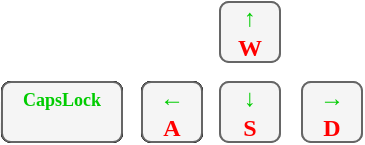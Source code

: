 <mxfile version="20.5.1" type="device"><diagram id="V2VcryqKYl73oQOOTSxN" name="ページ1"><mxGraphModel dx="323" dy="193" grid="1" gridSize="10" guides="1" tooltips="1" connect="1" arrows="1" fold="1" page="1" pageScale="1" pageWidth="827" pageHeight="1169" math="0" shadow="0"><root><mxCell id="0"/><mxCell id="1" parent="0"/><mxCell id="Pg_wY6UXgu43MjLcYOzf-1" value="&lt;b style=&quot;&quot;&gt;&lt;font style=&quot;font-size: 12px;&quot; face=&quot;Lucida Console&quot;&gt;&lt;font color=&quot;#00cc00&quot;&gt;←&lt;/font&gt;&lt;br&gt;&lt;font color=&quot;#ff0000&quot;&gt;A&lt;/font&gt;&lt;br&gt;&lt;/font&gt;&lt;/b&gt;" style="rounded=1;whiteSpace=wrap;html=1;" vertex="1" parent="1"><mxGeometry x="360" y="410" width="30" height="30" as="geometry"/></mxCell><mxCell id="Pg_wY6UXgu43MjLcYOzf-2" value="&lt;b style=&quot;&quot;&gt;&lt;font style=&quot;font-size: 12px;&quot; face=&quot;Lucida Console&quot;&gt;&lt;font color=&quot;#00cc00&quot;&gt;↓&lt;/font&gt;&lt;br&gt;&lt;font color=&quot;#ff0000&quot;&gt;S&lt;/font&gt;&lt;br&gt;&lt;/font&gt;&lt;/b&gt;" style="rounded=1;whiteSpace=wrap;html=1;fillColor=#f5f5f5;fontColor=#333333;strokeColor=#666666;" vertex="1" parent="1"><mxGeometry x="399" y="410" width="30" height="30" as="geometry"/></mxCell><mxCell id="Pg_wY6UXgu43MjLcYOzf-3" value="&lt;b style=&quot;&quot;&gt;&lt;font style=&quot;font-size: 12px;&quot; face=&quot;Lucida Console&quot;&gt;&lt;font color=&quot;#00cc00&quot;&gt;↑&lt;/font&gt;&lt;br&gt;&lt;font color=&quot;#ff0000&quot;&gt;W&lt;/font&gt;&lt;/font&gt;&lt;/b&gt;" style="rounded=1;whiteSpace=wrap;html=1;fillColor=#f5f5f5;fontColor=#333333;strokeColor=#666666;" vertex="1" parent="1"><mxGeometry x="399" y="370" width="30" height="30" as="geometry"/></mxCell><mxCell id="Pg_wY6UXgu43MjLcYOzf-4" value="&lt;b style=&quot;&quot;&gt;&lt;font style=&quot;font-size: 12px;&quot; face=&quot;Lucida Console&quot;&gt;&lt;font color=&quot;#00cc00&quot;&gt;→&lt;/font&gt;&lt;br&gt;&lt;font color=&quot;#ff0000&quot;&gt;D&lt;/font&gt;&lt;/font&gt;&lt;/b&gt;" style="rounded=1;whiteSpace=wrap;html=1;fillColor=#f5f5f5;fontColor=#333333;strokeColor=#666666;" vertex="1" parent="1"><mxGeometry x="440" y="410" width="30" height="30" as="geometry"/></mxCell><mxCell id="Pg_wY6UXgu43MjLcYOzf-5" value="&lt;font face=&quot;Lucida Console&quot;&gt;&lt;b style=&quot;&quot;&gt;&lt;font color=&quot;#00cc00&quot;&gt;&lt;span style=&quot;font-size: 11px;&quot;&gt;&amp;nbsp;&lt;/span&gt;&lt;font style=&quot;font-size: 9px;&quot;&gt;CapsLock&lt;/font&gt;&lt;span style=&quot;font-size: 11px;&quot;&gt;&amp;nbsp;&lt;/span&gt;&lt;br&gt;&lt;/font&gt;&lt;br&gt;&lt;/b&gt;&lt;/font&gt;" style="rounded=1;whiteSpace=wrap;html=1;" vertex="1" parent="1"><mxGeometry x="290" y="410" width="60" height="30" as="geometry"/></mxCell><mxCell id="Pg_wY6UXgu43MjLcYOzf-6" value="&lt;font face=&quot;Lucida Console&quot;&gt;&lt;b style=&quot;&quot;&gt;&lt;font color=&quot;#00cc00&quot;&gt;&lt;span style=&quot;font-size: 11px;&quot;&gt;&amp;nbsp;&lt;/span&gt;&lt;font style=&quot;font-size: 9px;&quot;&gt;CapsLock&lt;/font&gt;&lt;span style=&quot;font-size: 11px;&quot;&gt;&amp;nbsp;&lt;/span&gt;&lt;br&gt;&lt;/font&gt;&lt;br&gt;&lt;/b&gt;&lt;/font&gt;" style="rounded=1;whiteSpace=wrap;html=1;" vertex="1" parent="1"><mxGeometry x="290" y="410" width="60" height="30" as="geometry"/></mxCell><mxCell id="Pg_wY6UXgu43MjLcYOzf-7" value="&lt;b style=&quot;&quot;&gt;&lt;font style=&quot;font-size: 12px;&quot; face=&quot;Lucida Console&quot;&gt;&lt;font color=&quot;#00cc00&quot;&gt;←&lt;/font&gt;&lt;br&gt;&lt;font color=&quot;#ff0000&quot;&gt;A&lt;/font&gt;&lt;br&gt;&lt;/font&gt;&lt;/b&gt;" style="rounded=1;whiteSpace=wrap;html=1;" vertex="1" parent="1"><mxGeometry x="360" y="410" width="30" height="30" as="geometry"/></mxCell><mxCell id="Pg_wY6UXgu43MjLcYOzf-8" value="&lt;font face=&quot;Lucida Console&quot;&gt;&lt;b style=&quot;&quot;&gt;&lt;font color=&quot;#00cc00&quot;&gt;&lt;span style=&quot;font-size: 11px;&quot;&gt;&amp;nbsp;&lt;/span&gt;&lt;font style=&quot;font-size: 9px;&quot;&gt;CapsLock&lt;/font&gt;&lt;span style=&quot;font-size: 11px;&quot;&gt;&amp;nbsp;&lt;/span&gt;&lt;br&gt;&lt;/font&gt;&lt;br&gt;&lt;/b&gt;&lt;/font&gt;" style="rounded=1;whiteSpace=wrap;html=1;fillColor=#f5f5f5;fontColor=#333333;strokeColor=#666666;" vertex="1" parent="1"><mxGeometry x="290" y="410" width="60" height="30" as="geometry"/></mxCell><mxCell id="Pg_wY6UXgu43MjLcYOzf-9" value="&lt;b style=&quot;&quot;&gt;&lt;font style=&quot;font-size: 12px;&quot; face=&quot;Lucida Console&quot;&gt;&lt;font color=&quot;#00cc00&quot;&gt;←&lt;/font&gt;&lt;br&gt;&lt;font color=&quot;#ff0000&quot;&gt;A&lt;/font&gt;&lt;br&gt;&lt;/font&gt;&lt;/b&gt;" style="rounded=1;whiteSpace=wrap;html=1;fillColor=#f5f5f5;fontColor=#333333;strokeColor=#666666;" vertex="1" parent="1"><mxGeometry x="360" y="410" width="30" height="30" as="geometry"/></mxCell><mxCell id="Pg_wY6UXgu43MjLcYOzf-10" value="&lt;b style=&quot;&quot;&gt;&lt;font style=&quot;font-size: 12px;&quot; face=&quot;Lucida Console&quot;&gt;&lt;font color=&quot;#00cc00&quot;&gt;←&lt;/font&gt;&lt;br&gt;&lt;font color=&quot;#ff0000&quot;&gt;A&lt;/font&gt;&lt;br&gt;&lt;/font&gt;&lt;/b&gt;" style="rounded=1;whiteSpace=wrap;html=1;" vertex="1" parent="1"><mxGeometry x="360" y="410" width="30" height="30" as="geometry"/></mxCell><mxCell id="Pg_wY6UXgu43MjLcYOzf-11" value="&lt;b style=&quot;&quot;&gt;&lt;font style=&quot;font-size: 12px;&quot; face=&quot;Lucida Console&quot;&gt;&lt;font color=&quot;#00cc00&quot;&gt;↓&lt;/font&gt;&lt;br&gt;&lt;font color=&quot;#ff0000&quot;&gt;S&lt;/font&gt;&lt;br&gt;&lt;/font&gt;&lt;/b&gt;" style="rounded=1;whiteSpace=wrap;html=1;fillColor=#f5f5f5;fontColor=#333333;strokeColor=#666666;" vertex="1" parent="1"><mxGeometry x="399" y="410" width="30" height="30" as="geometry"/></mxCell><mxCell id="Pg_wY6UXgu43MjLcYOzf-12" value="&lt;b style=&quot;&quot;&gt;&lt;font style=&quot;font-size: 12px;&quot; face=&quot;Lucida Console&quot;&gt;&lt;font color=&quot;#00cc00&quot;&gt;↑&lt;/font&gt;&lt;br&gt;&lt;font color=&quot;#ff0000&quot;&gt;W&lt;/font&gt;&lt;/font&gt;&lt;/b&gt;" style="rounded=1;whiteSpace=wrap;html=1;fillColor=#f5f5f5;fontColor=#333333;strokeColor=#666666;" vertex="1" parent="1"><mxGeometry x="399" y="370" width="30" height="30" as="geometry"/></mxCell><mxCell id="Pg_wY6UXgu43MjLcYOzf-13" value="&lt;b style=&quot;&quot;&gt;&lt;font style=&quot;font-size: 12px;&quot; face=&quot;Lucida Console&quot;&gt;&lt;font color=&quot;#00cc00&quot;&gt;→&lt;/font&gt;&lt;br&gt;&lt;font color=&quot;#ff0000&quot;&gt;D&lt;/font&gt;&lt;/font&gt;&lt;/b&gt;" style="rounded=1;whiteSpace=wrap;html=1;fillColor=#f5f5f5;fontColor=#333333;strokeColor=#666666;" vertex="1" parent="1"><mxGeometry x="440" y="410" width="30" height="30" as="geometry"/></mxCell><mxCell id="Pg_wY6UXgu43MjLcYOzf-14" value="&lt;font face=&quot;Lucida Console&quot;&gt;&lt;b style=&quot;&quot;&gt;&lt;font color=&quot;#00cc00&quot;&gt;&lt;span style=&quot;font-size: 11px;&quot;&gt;&amp;nbsp;&lt;/span&gt;&lt;font style=&quot;font-size: 9px;&quot;&gt;CapsLock&lt;/font&gt;&lt;span style=&quot;font-size: 11px;&quot;&gt;&amp;nbsp;&lt;/span&gt;&lt;br&gt;&lt;/font&gt;&lt;br&gt;&lt;/b&gt;&lt;/font&gt;" style="rounded=1;whiteSpace=wrap;html=1;" vertex="1" parent="1"><mxGeometry x="290" y="410" width="60" height="30" as="geometry"/></mxCell><mxCell id="Pg_wY6UXgu43MjLcYOzf-15" value="&lt;font face=&quot;Lucida Console&quot;&gt;&lt;b style=&quot;&quot;&gt;&lt;font color=&quot;#00cc00&quot;&gt;&lt;span style=&quot;font-size: 11px;&quot;&gt;&amp;nbsp;&lt;/span&gt;&lt;font style=&quot;font-size: 9px;&quot;&gt;CapsLock&lt;/font&gt;&lt;span style=&quot;font-size: 11px;&quot;&gt;&amp;nbsp;&lt;/span&gt;&lt;br&gt;&lt;/font&gt;&lt;br&gt;&lt;/b&gt;&lt;/font&gt;" style="rounded=1;whiteSpace=wrap;html=1;" vertex="1" parent="1"><mxGeometry x="290" y="410" width="60" height="30" as="geometry"/></mxCell><mxCell id="Pg_wY6UXgu43MjLcYOzf-16" value="&lt;b style=&quot;&quot;&gt;&lt;font style=&quot;font-size: 12px;&quot; face=&quot;Lucida Console&quot;&gt;&lt;font color=&quot;#00cc00&quot;&gt;←&lt;/font&gt;&lt;br&gt;&lt;font color=&quot;#ff0000&quot;&gt;A&lt;/font&gt;&lt;br&gt;&lt;/font&gt;&lt;/b&gt;" style="rounded=1;whiteSpace=wrap;html=1;" vertex="1" parent="1"><mxGeometry x="360" y="410" width="30" height="30" as="geometry"/></mxCell><mxCell id="Pg_wY6UXgu43MjLcYOzf-17" value="&lt;font face=&quot;Lucida Console&quot;&gt;&lt;b style=&quot;&quot;&gt;&lt;font color=&quot;#00cc00&quot;&gt;&lt;span style=&quot;font-size: 11px;&quot;&gt;&amp;nbsp;&lt;/span&gt;&lt;font style=&quot;font-size: 9px;&quot;&gt;CapsLock&lt;/font&gt;&lt;span style=&quot;font-size: 11px;&quot;&gt;&amp;nbsp;&lt;/span&gt;&lt;br&gt;&lt;/font&gt;&lt;br&gt;&lt;/b&gt;&lt;/font&gt;" style="rounded=1;whiteSpace=wrap;html=1;fillColor=#f5f5f5;fontColor=#333333;strokeColor=#666666;" vertex="1" parent="1"><mxGeometry x="290" y="410" width="60" height="30" as="geometry"/></mxCell><mxCell id="Pg_wY6UXgu43MjLcYOzf-18" value="&lt;b style=&quot;&quot;&gt;&lt;font style=&quot;font-size: 12px;&quot; face=&quot;Lucida Console&quot;&gt;&lt;font color=&quot;#00cc00&quot;&gt;←&lt;/font&gt;&lt;br&gt;&lt;font color=&quot;#ff0000&quot;&gt;A&lt;/font&gt;&lt;br&gt;&lt;/font&gt;&lt;/b&gt;" style="rounded=1;whiteSpace=wrap;html=1;fillColor=#f5f5f5;fontColor=#333333;strokeColor=#666666;" vertex="1" parent="1"><mxGeometry x="360" y="410" width="30" height="30" as="geometry"/></mxCell></root></mxGraphModel></diagram></mxfile>